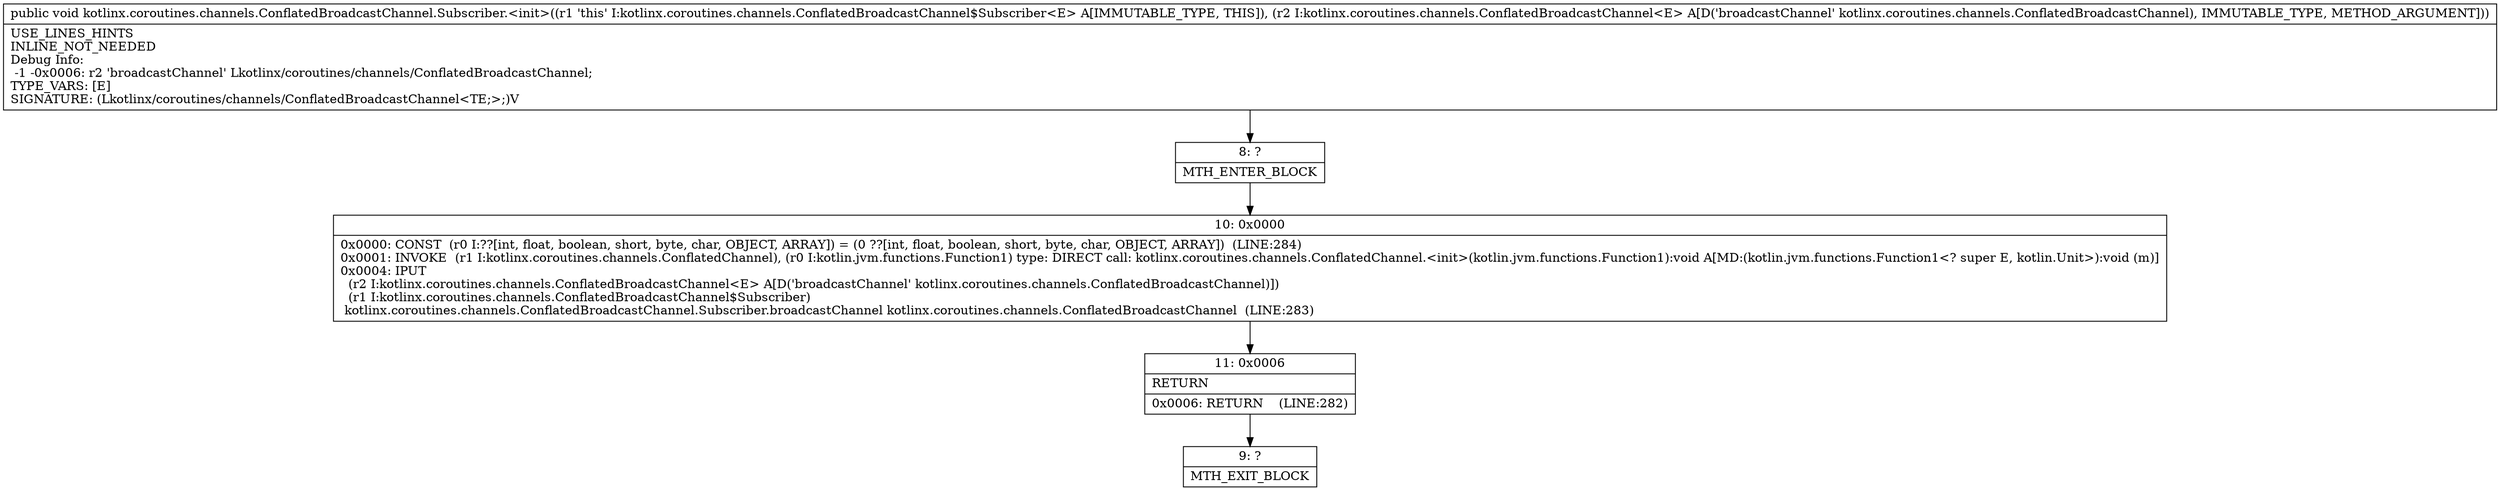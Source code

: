 digraph "CFG forkotlinx.coroutines.channels.ConflatedBroadcastChannel.Subscriber.\<init\>(Lkotlinx\/coroutines\/channels\/ConflatedBroadcastChannel;)V" {
Node_8 [shape=record,label="{8\:\ ?|MTH_ENTER_BLOCK\l}"];
Node_10 [shape=record,label="{10\:\ 0x0000|0x0000: CONST  (r0 I:??[int, float, boolean, short, byte, char, OBJECT, ARRAY]) = (0 ??[int, float, boolean, short, byte, char, OBJECT, ARRAY])  (LINE:284)\l0x0001: INVOKE  (r1 I:kotlinx.coroutines.channels.ConflatedChannel), (r0 I:kotlin.jvm.functions.Function1) type: DIRECT call: kotlinx.coroutines.channels.ConflatedChannel.\<init\>(kotlin.jvm.functions.Function1):void A[MD:(kotlin.jvm.functions.Function1\<? super E, kotlin.Unit\>):void (m)]\l0x0004: IPUT  \l  (r2 I:kotlinx.coroutines.channels.ConflatedBroadcastChannel\<E\> A[D('broadcastChannel' kotlinx.coroutines.channels.ConflatedBroadcastChannel)])\l  (r1 I:kotlinx.coroutines.channels.ConflatedBroadcastChannel$Subscriber)\l kotlinx.coroutines.channels.ConflatedBroadcastChannel.Subscriber.broadcastChannel kotlinx.coroutines.channels.ConflatedBroadcastChannel  (LINE:283)\l}"];
Node_11 [shape=record,label="{11\:\ 0x0006|RETURN\l|0x0006: RETURN    (LINE:282)\l}"];
Node_9 [shape=record,label="{9\:\ ?|MTH_EXIT_BLOCK\l}"];
MethodNode[shape=record,label="{public void kotlinx.coroutines.channels.ConflatedBroadcastChannel.Subscriber.\<init\>((r1 'this' I:kotlinx.coroutines.channels.ConflatedBroadcastChannel$Subscriber\<E\> A[IMMUTABLE_TYPE, THIS]), (r2 I:kotlinx.coroutines.channels.ConflatedBroadcastChannel\<E\> A[D('broadcastChannel' kotlinx.coroutines.channels.ConflatedBroadcastChannel), IMMUTABLE_TYPE, METHOD_ARGUMENT]))  | USE_LINES_HINTS\lINLINE_NOT_NEEDED\lDebug Info:\l  \-1 \-0x0006: r2 'broadcastChannel' Lkotlinx\/coroutines\/channels\/ConflatedBroadcastChannel;\lTYPE_VARS: [E]\lSIGNATURE: (Lkotlinx\/coroutines\/channels\/ConflatedBroadcastChannel\<TE;\>;)V\l}"];
MethodNode -> Node_8;Node_8 -> Node_10;
Node_10 -> Node_11;
Node_11 -> Node_9;
}

